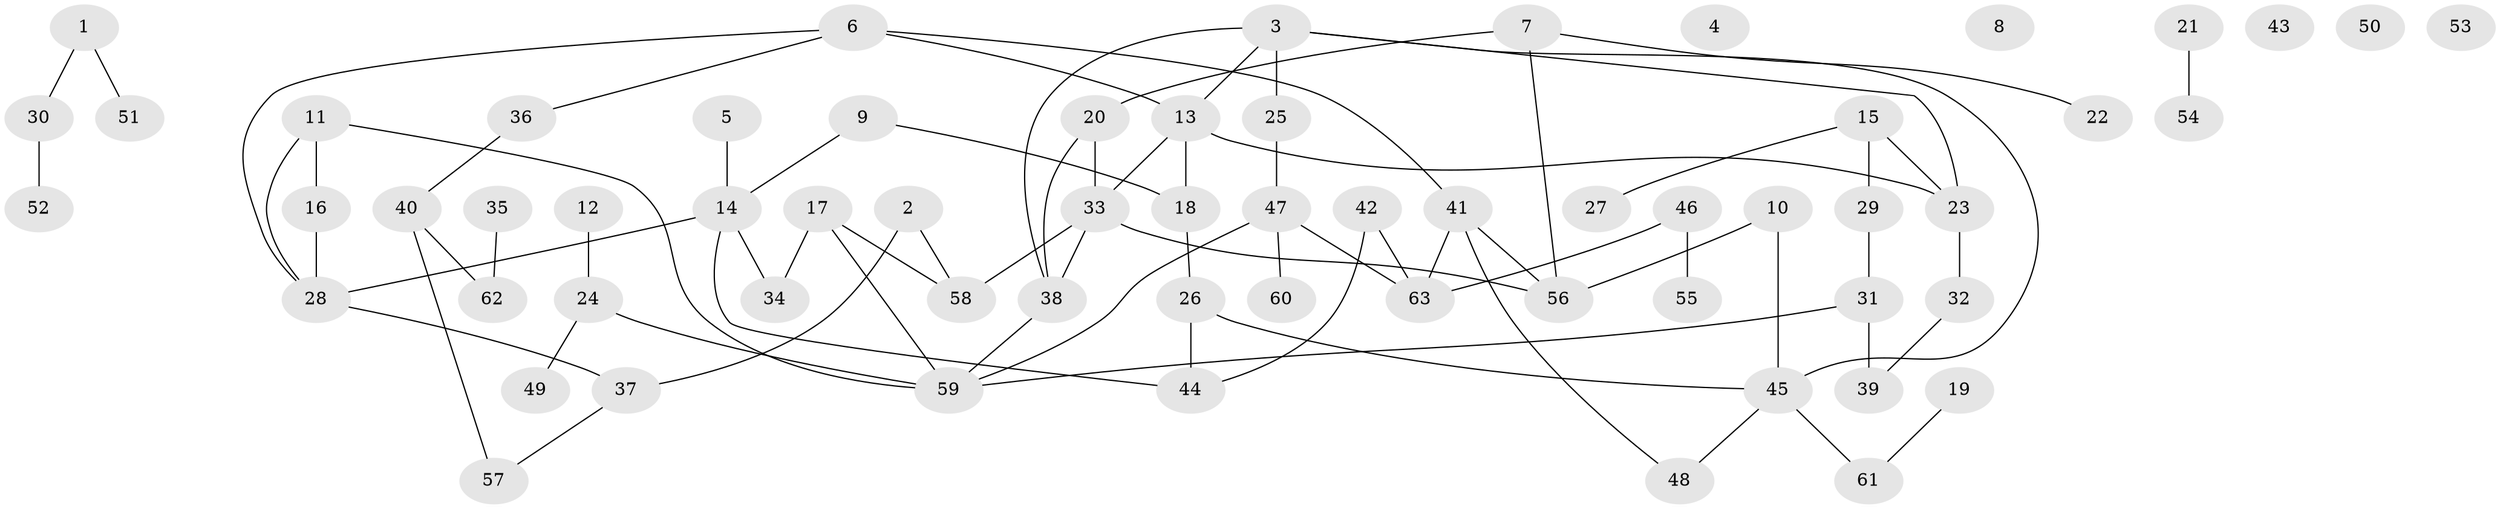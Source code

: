 // Generated by graph-tools (version 1.1) at 2025/00/03/09/25 03:00:40]
// undirected, 63 vertices, 76 edges
graph export_dot {
graph [start="1"]
  node [color=gray90,style=filled];
  1;
  2;
  3;
  4;
  5;
  6;
  7;
  8;
  9;
  10;
  11;
  12;
  13;
  14;
  15;
  16;
  17;
  18;
  19;
  20;
  21;
  22;
  23;
  24;
  25;
  26;
  27;
  28;
  29;
  30;
  31;
  32;
  33;
  34;
  35;
  36;
  37;
  38;
  39;
  40;
  41;
  42;
  43;
  44;
  45;
  46;
  47;
  48;
  49;
  50;
  51;
  52;
  53;
  54;
  55;
  56;
  57;
  58;
  59;
  60;
  61;
  62;
  63;
  1 -- 30;
  1 -- 51;
  2 -- 37;
  2 -- 58;
  3 -- 13;
  3 -- 23;
  3 -- 25;
  3 -- 38;
  3 -- 45;
  5 -- 14;
  6 -- 13;
  6 -- 28;
  6 -- 36;
  6 -- 41;
  7 -- 20;
  7 -- 22;
  7 -- 56;
  9 -- 14;
  9 -- 18;
  10 -- 45;
  10 -- 56;
  11 -- 16;
  11 -- 28;
  11 -- 59;
  12 -- 24;
  13 -- 18;
  13 -- 23;
  13 -- 33;
  14 -- 28;
  14 -- 34;
  14 -- 44;
  15 -- 23;
  15 -- 27;
  15 -- 29;
  16 -- 28;
  17 -- 34;
  17 -- 58;
  17 -- 59;
  18 -- 26;
  19 -- 61;
  20 -- 33;
  20 -- 38;
  21 -- 54;
  23 -- 32;
  24 -- 49;
  24 -- 59;
  25 -- 47;
  26 -- 44;
  26 -- 45;
  28 -- 37;
  29 -- 31;
  30 -- 52;
  31 -- 39;
  31 -- 59;
  32 -- 39;
  33 -- 38;
  33 -- 56;
  33 -- 58;
  35 -- 62;
  36 -- 40;
  37 -- 57;
  38 -- 59;
  40 -- 57;
  40 -- 62;
  41 -- 48;
  41 -- 56;
  41 -- 63;
  42 -- 44;
  42 -- 63;
  45 -- 48;
  45 -- 61;
  46 -- 55;
  46 -- 63;
  47 -- 59;
  47 -- 60;
  47 -- 63;
}

